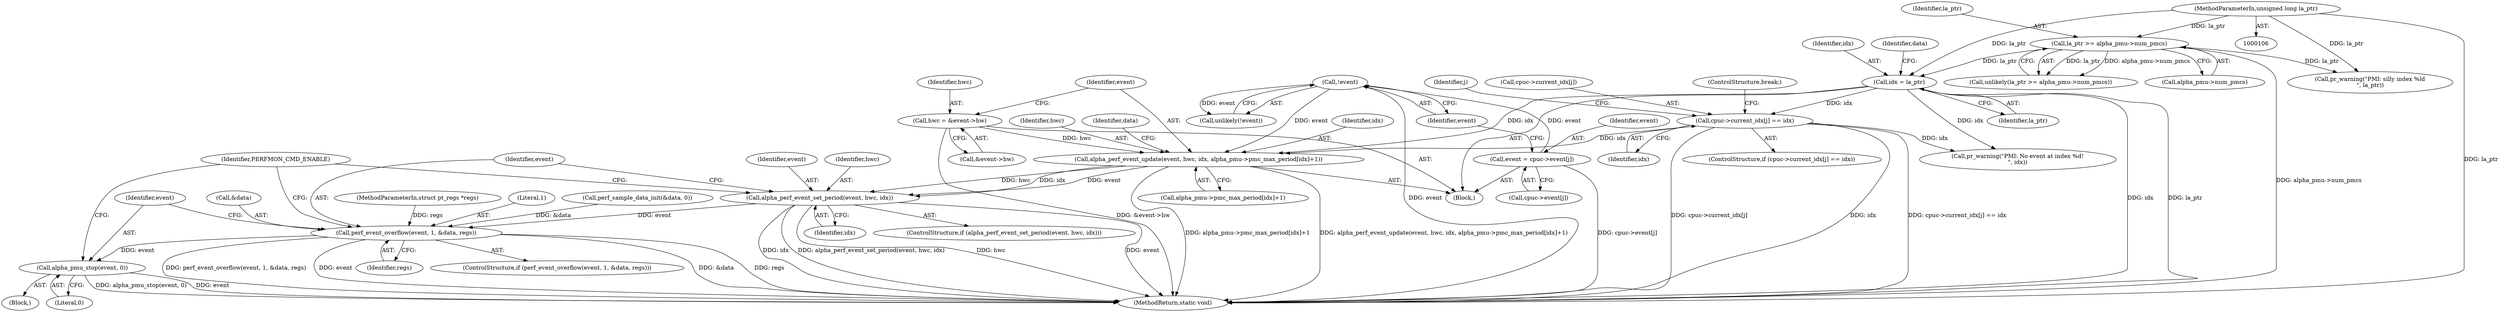 digraph "1_linux_a8b0ca17b80e92faab46ee7179ba9e99ccb61233@API" {
"1000219" [label="(Call,alpha_perf_event_update(event, hwc, idx, alpha_pmu->pmc_max_period[idx]+1))"];
"1000199" [label="(Call,!event)"];
"1000190" [label="(Call,event = cpuc->event[j])"];
"1000213" [label="(Call,hwc = &event->hw)"];
"1000148" [label="(Call,idx = la_ptr)"];
"1000131" [label="(Call,la_ptr >= alpha_pmu->num_pmcs)"];
"1000107" [label="(MethodParameterIn,unsigned long la_ptr)"];
"1000168" [label="(Call,cpuc->current_idx[j] == idx)"];
"1000240" [label="(Call,alpha_perf_event_set_period(event, hwc, idx))"];
"1000246" [label="(Call,perf_event_overflow(event, 1, &data, regs))"];
"1000253" [label="(Call,alpha_pmu_stop(event, 0))"];
"1000214" [label="(Identifier,hwc)"];
"1000219" [label="(Call,alpha_perf_event_update(event, hwc, idx, alpha_pmu->pmc_max_period[idx]+1))"];
"1000199" [label="(Call,!event)"];
"1000253" [label="(Call,alpha_pmu_stop(event, 0))"];
"1000255" [label="(Literal,0)"];
"1000213" [label="(Call,hwc = &event->hw)"];
"1000149" [label="(Identifier,idx)"];
"1000232" [label="(Identifier,data)"];
"1000130" [label="(Call,unlikely(la_ptr >= alpha_pmu->num_pmcs))"];
"1000139" [label="(Call,pr_warning(\"PMI: silly index %ld\n\", la_ptr))"];
"1000200" [label="(Identifier,event)"];
"1000175" [label="(ControlStructure,break;)"];
"1000246" [label="(Call,perf_event_overflow(event, 1, &data, regs))"];
"1000251" [label="(Identifier,regs)"];
"1000254" [label="(Identifier,event)"];
"1000243" [label="(Identifier,idx)"];
"1000165" [label="(Identifier,j)"];
"1000169" [label="(Call,cpuc->current_idx[j])"];
"1000245" [label="(ControlStructure,if (perf_event_overflow(event, 1, &data, regs)))"];
"1000132" [label="(Identifier,la_ptr)"];
"1000167" [label="(ControlStructure,if (cpuc->current_idx[j] == idx))"];
"1000262" [label="(MethodReturn,static void)"];
"1000108" [label="(MethodParameterIn,struct pt_regs *regs)"];
"1000249" [label="(Call,&data)"];
"1000247" [label="(Identifier,event)"];
"1000240" [label="(Call,alpha_perf_event_set_period(event, hwc, idx))"];
"1000241" [label="(Identifier,event)"];
"1000220" [label="(Identifier,event)"];
"1000174" [label="(Identifier,idx)"];
"1000215" [label="(Call,&event->hw)"];
"1000150" [label="(Identifier,la_ptr)"];
"1000242" [label="(Identifier,hwc)"];
"1000252" [label="(Block,)"];
"1000168" [label="(Call,cpuc->current_idx[j] == idx)"];
"1000198" [label="(Call,unlikely(!event))"];
"1000222" [label="(Identifier,idx)"];
"1000248" [label="(Literal,1)"];
"1000133" [label="(Call,alpha_pmu->num_pmcs)"];
"1000191" [label="(Identifier,event)"];
"1000192" [label="(Call,cpuc->event[j])"];
"1000107" [label="(MethodParameterIn,unsigned long la_ptr)"];
"1000223" [label="(Call,alpha_pmu->pmc_max_period[idx]+1)"];
"1000190" [label="(Call,event = cpuc->event[j])"];
"1000109" [label="(Block,)"];
"1000204" [label="(Call,pr_warning(\"PMI: No event at index %d!\n\", idx))"];
"1000257" [label="(Identifier,PERFMON_CMD_ENABLE)"];
"1000131" [label="(Call,la_ptr >= alpha_pmu->num_pmcs)"];
"1000239" [label="(ControlStructure,if (alpha_perf_event_set_period(event, hwc, idx)))"];
"1000148" [label="(Call,idx = la_ptr)"];
"1000153" [label="(Identifier,data)"];
"1000221" [label="(Identifier,hwc)"];
"1000151" [label="(Call,perf_sample_data_init(&data, 0))"];
"1000219" -> "1000109"  [label="AST: "];
"1000219" -> "1000223"  [label="CFG: "];
"1000220" -> "1000219"  [label="AST: "];
"1000221" -> "1000219"  [label="AST: "];
"1000222" -> "1000219"  [label="AST: "];
"1000223" -> "1000219"  [label="AST: "];
"1000232" -> "1000219"  [label="CFG: "];
"1000219" -> "1000262"  [label="DDG: alpha_perf_event_update(event, hwc, idx, alpha_pmu->pmc_max_period[idx]+1)"];
"1000219" -> "1000262"  [label="DDG: alpha_pmu->pmc_max_period[idx]+1"];
"1000199" -> "1000219"  [label="DDG: event"];
"1000213" -> "1000219"  [label="DDG: hwc"];
"1000148" -> "1000219"  [label="DDG: idx"];
"1000168" -> "1000219"  [label="DDG: idx"];
"1000219" -> "1000240"  [label="DDG: event"];
"1000219" -> "1000240"  [label="DDG: hwc"];
"1000219" -> "1000240"  [label="DDG: idx"];
"1000199" -> "1000198"  [label="AST: "];
"1000199" -> "1000200"  [label="CFG: "];
"1000200" -> "1000199"  [label="AST: "];
"1000198" -> "1000199"  [label="CFG: "];
"1000199" -> "1000262"  [label="DDG: event"];
"1000199" -> "1000198"  [label="DDG: event"];
"1000190" -> "1000199"  [label="DDG: event"];
"1000190" -> "1000109"  [label="AST: "];
"1000190" -> "1000192"  [label="CFG: "];
"1000191" -> "1000190"  [label="AST: "];
"1000192" -> "1000190"  [label="AST: "];
"1000200" -> "1000190"  [label="CFG: "];
"1000190" -> "1000262"  [label="DDG: cpuc->event[j]"];
"1000213" -> "1000109"  [label="AST: "];
"1000213" -> "1000215"  [label="CFG: "];
"1000214" -> "1000213"  [label="AST: "];
"1000215" -> "1000213"  [label="AST: "];
"1000220" -> "1000213"  [label="CFG: "];
"1000213" -> "1000262"  [label="DDG: &event->hw"];
"1000148" -> "1000109"  [label="AST: "];
"1000148" -> "1000150"  [label="CFG: "];
"1000149" -> "1000148"  [label="AST: "];
"1000150" -> "1000148"  [label="AST: "];
"1000153" -> "1000148"  [label="CFG: "];
"1000148" -> "1000262"  [label="DDG: idx"];
"1000148" -> "1000262"  [label="DDG: la_ptr"];
"1000131" -> "1000148"  [label="DDG: la_ptr"];
"1000107" -> "1000148"  [label="DDG: la_ptr"];
"1000148" -> "1000168"  [label="DDG: idx"];
"1000148" -> "1000204"  [label="DDG: idx"];
"1000131" -> "1000130"  [label="AST: "];
"1000131" -> "1000133"  [label="CFG: "];
"1000132" -> "1000131"  [label="AST: "];
"1000133" -> "1000131"  [label="AST: "];
"1000130" -> "1000131"  [label="CFG: "];
"1000131" -> "1000262"  [label="DDG: alpha_pmu->num_pmcs"];
"1000131" -> "1000130"  [label="DDG: la_ptr"];
"1000131" -> "1000130"  [label="DDG: alpha_pmu->num_pmcs"];
"1000107" -> "1000131"  [label="DDG: la_ptr"];
"1000131" -> "1000139"  [label="DDG: la_ptr"];
"1000107" -> "1000106"  [label="AST: "];
"1000107" -> "1000262"  [label="DDG: la_ptr"];
"1000107" -> "1000139"  [label="DDG: la_ptr"];
"1000168" -> "1000167"  [label="AST: "];
"1000168" -> "1000174"  [label="CFG: "];
"1000169" -> "1000168"  [label="AST: "];
"1000174" -> "1000168"  [label="AST: "];
"1000175" -> "1000168"  [label="CFG: "];
"1000165" -> "1000168"  [label="CFG: "];
"1000168" -> "1000262"  [label="DDG: cpuc->current_idx[j] == idx"];
"1000168" -> "1000262"  [label="DDG: cpuc->current_idx[j]"];
"1000168" -> "1000262"  [label="DDG: idx"];
"1000168" -> "1000204"  [label="DDG: idx"];
"1000240" -> "1000239"  [label="AST: "];
"1000240" -> "1000243"  [label="CFG: "];
"1000241" -> "1000240"  [label="AST: "];
"1000242" -> "1000240"  [label="AST: "];
"1000243" -> "1000240"  [label="AST: "];
"1000247" -> "1000240"  [label="CFG: "];
"1000257" -> "1000240"  [label="CFG: "];
"1000240" -> "1000262"  [label="DDG: alpha_perf_event_set_period(event, hwc, idx)"];
"1000240" -> "1000262"  [label="DDG: hwc"];
"1000240" -> "1000262"  [label="DDG: event"];
"1000240" -> "1000262"  [label="DDG: idx"];
"1000240" -> "1000246"  [label="DDG: event"];
"1000246" -> "1000245"  [label="AST: "];
"1000246" -> "1000251"  [label="CFG: "];
"1000247" -> "1000246"  [label="AST: "];
"1000248" -> "1000246"  [label="AST: "];
"1000249" -> "1000246"  [label="AST: "];
"1000251" -> "1000246"  [label="AST: "];
"1000254" -> "1000246"  [label="CFG: "];
"1000257" -> "1000246"  [label="CFG: "];
"1000246" -> "1000262"  [label="DDG: regs"];
"1000246" -> "1000262"  [label="DDG: perf_event_overflow(event, 1, &data, regs)"];
"1000246" -> "1000262"  [label="DDG: event"];
"1000246" -> "1000262"  [label="DDG: &data"];
"1000151" -> "1000246"  [label="DDG: &data"];
"1000108" -> "1000246"  [label="DDG: regs"];
"1000246" -> "1000253"  [label="DDG: event"];
"1000253" -> "1000252"  [label="AST: "];
"1000253" -> "1000255"  [label="CFG: "];
"1000254" -> "1000253"  [label="AST: "];
"1000255" -> "1000253"  [label="AST: "];
"1000257" -> "1000253"  [label="CFG: "];
"1000253" -> "1000262"  [label="DDG: alpha_pmu_stop(event, 0)"];
"1000253" -> "1000262"  [label="DDG: event"];
}
